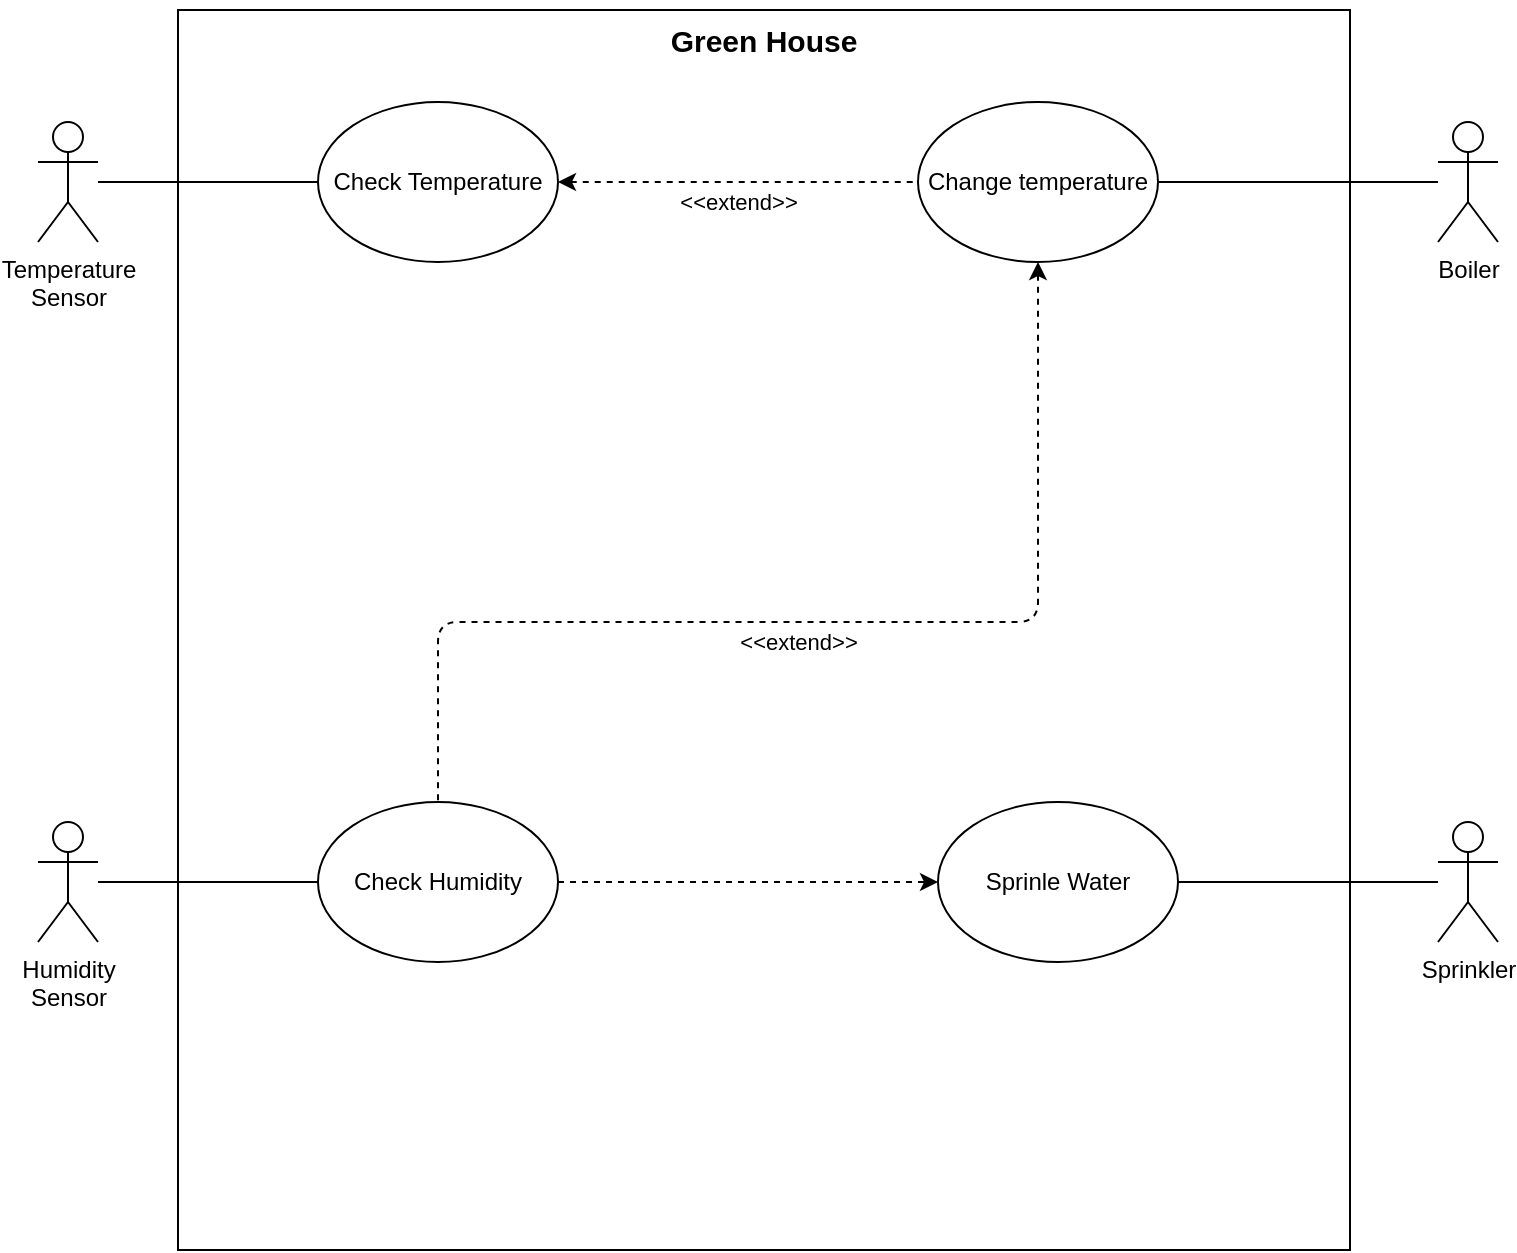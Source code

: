 <mxfile>
    <diagram id="mo7-Kp27-tb3XRgWLdBn" name="Page-1">
        <mxGraphModel dx="790" dy="619" grid="1" gridSize="10" guides="1" tooltips="1" connect="1" arrows="1" fold="1" page="1" pageScale="1" pageWidth="827" pageHeight="1169" math="0" shadow="0">
            <root>
                <mxCell id="0"/>
                <mxCell id="1" parent="0"/>
                <mxCell id="3" value="&lt;h2 style=&quot;line-height: 1.2; font-size: 15px;&quot;&gt;Green House&lt;/h2&gt;" style="rounded=0;whiteSpace=wrap;html=1;verticalAlign=top;labelBackgroundColor=none;fontSize=15;spacing=-10;" parent="1" vertex="1">
                    <mxGeometry x="120" y="274" width="586" height="620" as="geometry"/>
                </mxCell>
                <mxCell id="19" style="edgeStyle=none;html=1;entryX=0;entryY=0.5;entryDx=0;entryDy=0;endArrow=none;endFill=0;" parent="1" source="4" target="18" edge="1">
                    <mxGeometry relative="1" as="geometry"/>
                </mxCell>
                <mxCell id="4" value="Humidity&lt;br&gt;Sensor" style="shape=umlActor;verticalLabelPosition=bottom;verticalAlign=top;html=1;outlineConnect=0;" parent="1" vertex="1">
                    <mxGeometry x="50" y="680" width="30" height="60" as="geometry"/>
                </mxCell>
                <mxCell id="16" style="edgeStyle=none;html=1;endArrow=none;endFill=0;" parent="1" source="5" target="12" edge="1">
                    <mxGeometry relative="1" as="geometry"/>
                </mxCell>
                <mxCell id="5" value="Boiler" style="shape=umlActor;verticalLabelPosition=bottom;verticalAlign=top;html=1;outlineConnect=0;" parent="1" vertex="1">
                    <mxGeometry x="750" y="330" width="30" height="60" as="geometry"/>
                </mxCell>
                <mxCell id="14" style="edgeStyle=none;html=1;entryX=0;entryY=0.5;entryDx=0;entryDy=0;endArrow=none;endFill=0;" parent="1" source="8" target="11" edge="1">
                    <mxGeometry relative="1" as="geometry"/>
                </mxCell>
                <mxCell id="8" value="Temperature&lt;br&gt;Sensor" style="shape=umlActor;verticalLabelPosition=bottom;verticalAlign=top;html=1;outlineConnect=0;" parent="1" vertex="1">
                    <mxGeometry x="50" y="330" width="30" height="60" as="geometry"/>
                </mxCell>
                <mxCell id="22" style="edgeStyle=orthogonalEdgeStyle;html=1;endArrow=none;endFill=0;" parent="1" source="9" target="17" edge="1">
                    <mxGeometry relative="1" as="geometry"/>
                </mxCell>
                <mxCell id="9" value="Sprinkler" style="shape=umlActor;verticalLabelPosition=bottom;verticalAlign=top;html=1;outlineConnect=0;" parent="1" vertex="1">
                    <mxGeometry x="750" y="680" width="30" height="60" as="geometry"/>
                </mxCell>
                <mxCell id="15" value="&amp;lt;&amp;lt;extend&amp;gt;&amp;gt;" style="edgeStyle=orthogonalEdgeStyle;html=1;entryX=0;entryY=0.5;entryDx=0;entryDy=0;dashed=1;exitX=1;exitY=0.5;exitDx=0;exitDy=0;endArrow=none;endFill=0;startArrow=classic;startFill=1;" parent="1" source="11" target="12" edge="1">
                    <mxGeometry y="-10" relative="1" as="geometry">
                        <mxPoint as="offset"/>
                    </mxGeometry>
                </mxCell>
                <mxCell id="11" value="Check Temperature" style="ellipse;whiteSpace=wrap;html=1;" parent="1" vertex="1">
                    <mxGeometry x="190" y="320" width="120" height="80" as="geometry"/>
                </mxCell>
                <mxCell id="20" value="&amp;lt;&amp;lt;extend&amp;gt;&amp;gt;" style="edgeStyle=orthogonalEdgeStyle;html=1;endArrow=none;endFill=0;dashed=1;exitX=0.5;exitY=1;exitDx=0;exitDy=0;startArrow=classic;startFill=1;" parent="1" source="12" edge="1">
                    <mxGeometry x="0.053" y="10" relative="1" as="geometry">
                        <mxPoint x="250" y="670" as="targetPoint"/>
                        <Array as="points">
                            <mxPoint x="550" y="580"/>
                            <mxPoint x="250" y="580"/>
                        </Array>
                        <mxPoint as="offset"/>
                    </mxGeometry>
                </mxCell>
                <mxCell id="12" value="Change temperature" style="ellipse;whiteSpace=wrap;html=1;" parent="1" vertex="1">
                    <mxGeometry x="490" y="320" width="120" height="80" as="geometry"/>
                </mxCell>
                <mxCell id="17" value="Sprinle Water" style="ellipse;whiteSpace=wrap;html=1;" parent="1" vertex="1">
                    <mxGeometry x="500" y="670" width="120" height="80" as="geometry"/>
                </mxCell>
                <mxCell id="21" style="edgeStyle=orthogonalEdgeStyle;html=1;entryX=0;entryY=0.5;entryDx=0;entryDy=0;dashed=1;endArrow=classic;endFill=1;exitX=1;exitY=0.5;exitDx=0;exitDy=0;" parent="1" source="18" target="17" edge="1">
                    <mxGeometry relative="1" as="geometry">
                        <Array as="points">
                            <mxPoint x="310" y="710"/>
                        </Array>
                    </mxGeometry>
                </mxCell>
                <mxCell id="18" value="Check Humidity" style="ellipse;whiteSpace=wrap;html=1;" parent="1" vertex="1">
                    <mxGeometry x="190" y="670" width="120" height="80" as="geometry"/>
                </mxCell>
            </root>
        </mxGraphModel>
    </diagram>
</mxfile>